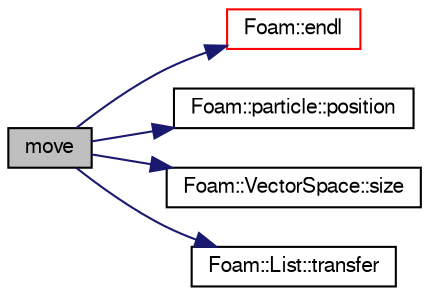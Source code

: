digraph "move"
{
  bgcolor="transparent";
  edge [fontname="FreeSans",fontsize="10",labelfontname="FreeSans",labelfontsize="10"];
  node [fontname="FreeSans",fontsize="10",shape=record];
  rankdir="LR";
  Node1 [label="move",height=0.2,width=0.4,color="black", fillcolor="grey75", style="filled" fontcolor="black"];
  Node1 -> Node2 [color="midnightblue",fontsize="10",style="solid",fontname="FreeSans"];
  Node2 [label="Foam::endl",height=0.2,width=0.4,color="red",URL="$a10237.html#a2db8fe02a0d3909e9351bb4275b23ce4",tooltip="Add newline and flush stream. "];
  Node1 -> Node3 [color="midnightblue",fontsize="10",style="solid",fontname="FreeSans"];
  Node3 [label="Foam::particle::position",height=0.2,width=0.4,color="black",URL="$a01725.html#af167c3a382515b6794c6233849beecbb",tooltip="Return current particle position. "];
  Node1 -> Node4 [color="midnightblue",fontsize="10",style="solid",fontname="FreeSans"];
  Node4 [label="Foam::VectorSpace::size",height=0.2,width=0.4,color="black",URL="$a02717.html#a65cea301e2d6033c43932d12d91c792f",tooltip="Return the number of elements in the VectorSpace = nCmpt. "];
  Node1 -> Node5 [color="midnightblue",fontsize="10",style="solid",fontname="FreeSans"];
  Node5 [label="Foam::List::transfer",height=0.2,width=0.4,color="black",URL="$a01325.html#a25ad1d2084d16b234b0cf91c07e832c0",tooltip="Transfer the contents of the argument List into this list. "];
}
